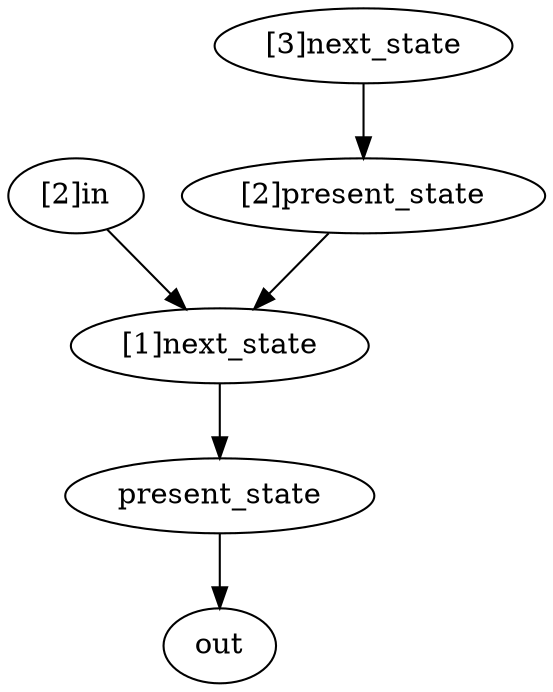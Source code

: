 strict digraph "" {
	"[2]present_state"	[complexity=5,
		importance=4.59073386666,
		rank=0.918146773332];
	"[1]next_state"	[complexity=4,
		importance=0.853281840414,
		rank=0.213320460103];
	"[2]present_state" -> "[1]next_state";
	present_state	[complexity=2,
		importance=0.49806979036,
		rank=0.24903489518];
	"[1]next_state" -> present_state;
	"[3]next_state"	[complexity=7,
		importance=4.94594591671,
		rank=0.706563702388];
	"[3]next_state" -> "[2]present_state";
	"[2]in"	[complexity=6,
		importance=3.55984552124,
		rank=0.593307586874];
	"[2]in" -> "[1]next_state";
	out	[complexity=0,
		importance=0.173745125769,
		rank=0.0];
	present_state -> out;
}
